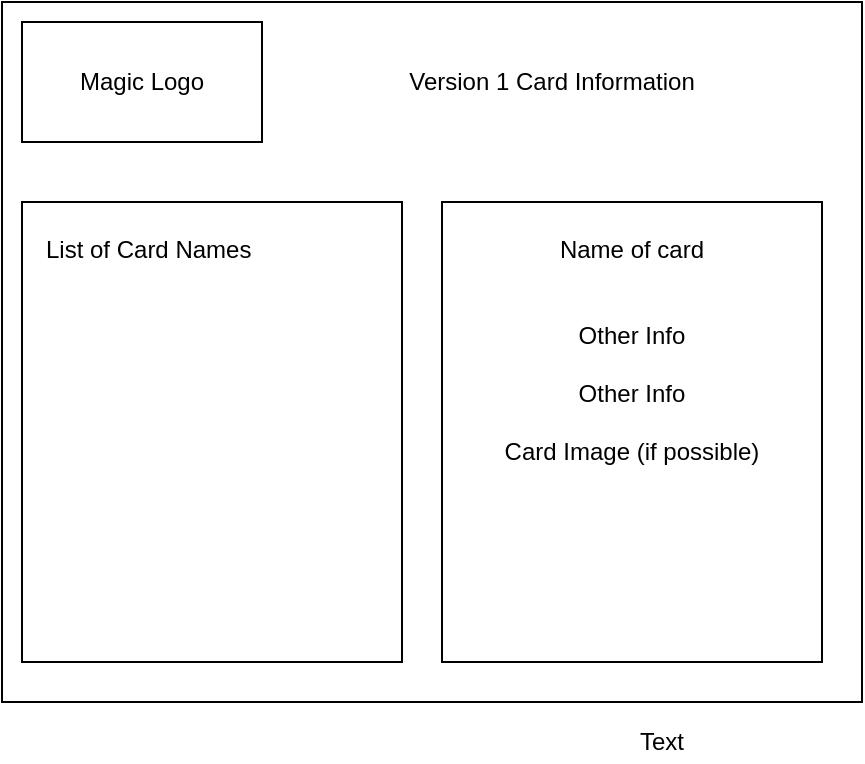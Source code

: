 <mxfile version="14.4.3" type="device"><diagram id="lcry4C718amXtVvo6cWM" name="Page-1"><mxGraphModel dx="1106" dy="807" grid="1" gridSize="10" guides="1" tooltips="1" connect="1" arrows="1" fold="1" page="1" pageScale="1" pageWidth="827" pageHeight="1169" math="0" shadow="0"><root><mxCell id="0"/><mxCell id="1" parent="0"/><mxCell id="vX9h0sqwdiqfwsjgdcop-1" value="" style="rounded=0;whiteSpace=wrap;html=1;" vertex="1" parent="1"><mxGeometry x="80" y="40" width="430" height="350" as="geometry"/></mxCell><mxCell id="vX9h0sqwdiqfwsjgdcop-2" value="Text" style="text;html=1;strokeColor=none;fillColor=none;align=center;verticalAlign=middle;whiteSpace=wrap;rounded=0;" vertex="1" parent="1"><mxGeometry x="390" y="400" width="40" height="20" as="geometry"/></mxCell><mxCell id="vX9h0sqwdiqfwsjgdcop-3" value="" style="rounded=0;whiteSpace=wrap;html=1;" vertex="1" parent="1"><mxGeometry x="90" y="50" width="120" height="60" as="geometry"/></mxCell><mxCell id="vX9h0sqwdiqfwsjgdcop-4" value="Version 1 Card Information" style="text;html=1;strokeColor=none;fillColor=none;align=center;verticalAlign=middle;whiteSpace=wrap;rounded=0;" vertex="1" parent="1"><mxGeometry x="230" y="70" width="250" height="20" as="geometry"/></mxCell><mxCell id="vX9h0sqwdiqfwsjgdcop-5" value="Magic Logo" style="text;html=1;strokeColor=none;fillColor=none;align=center;verticalAlign=middle;whiteSpace=wrap;rounded=0;" vertex="1" parent="1"><mxGeometry x="100" y="70" width="100" height="20" as="geometry"/></mxCell><mxCell id="vX9h0sqwdiqfwsjgdcop-6" value="" style="rounded=0;whiteSpace=wrap;html=1;" vertex="1" parent="1"><mxGeometry x="90" y="140" width="190" height="230" as="geometry"/></mxCell><mxCell id="vX9h0sqwdiqfwsjgdcop-7" value="" style="rounded=0;whiteSpace=wrap;html=1;" vertex="1" parent="1"><mxGeometry x="300" y="140" width="190" height="230" as="geometry"/></mxCell><mxCell id="vX9h0sqwdiqfwsjgdcop-8" value="List of Card Names" style="text;html=1;strokeColor=none;fillColor=none;align=left;verticalAlign=top;whiteSpace=wrap;rounded=0;" vertex="1" parent="1"><mxGeometry x="100" y="150" width="170" height="200" as="geometry"/></mxCell><mxCell id="vX9h0sqwdiqfwsjgdcop-9" value="Name of card&lt;br&gt;&lt;br&gt;&lt;br&gt;Other Info&lt;br&gt;&lt;br&gt;Other Info&lt;br&gt;&lt;br&gt;Card Image (if possible)" style="text;html=1;strokeColor=none;fillColor=none;align=center;verticalAlign=top;whiteSpace=wrap;rounded=0;" vertex="1" parent="1"><mxGeometry x="310" y="150" width="170" height="210" as="geometry"/></mxCell></root></mxGraphModel></diagram></mxfile>